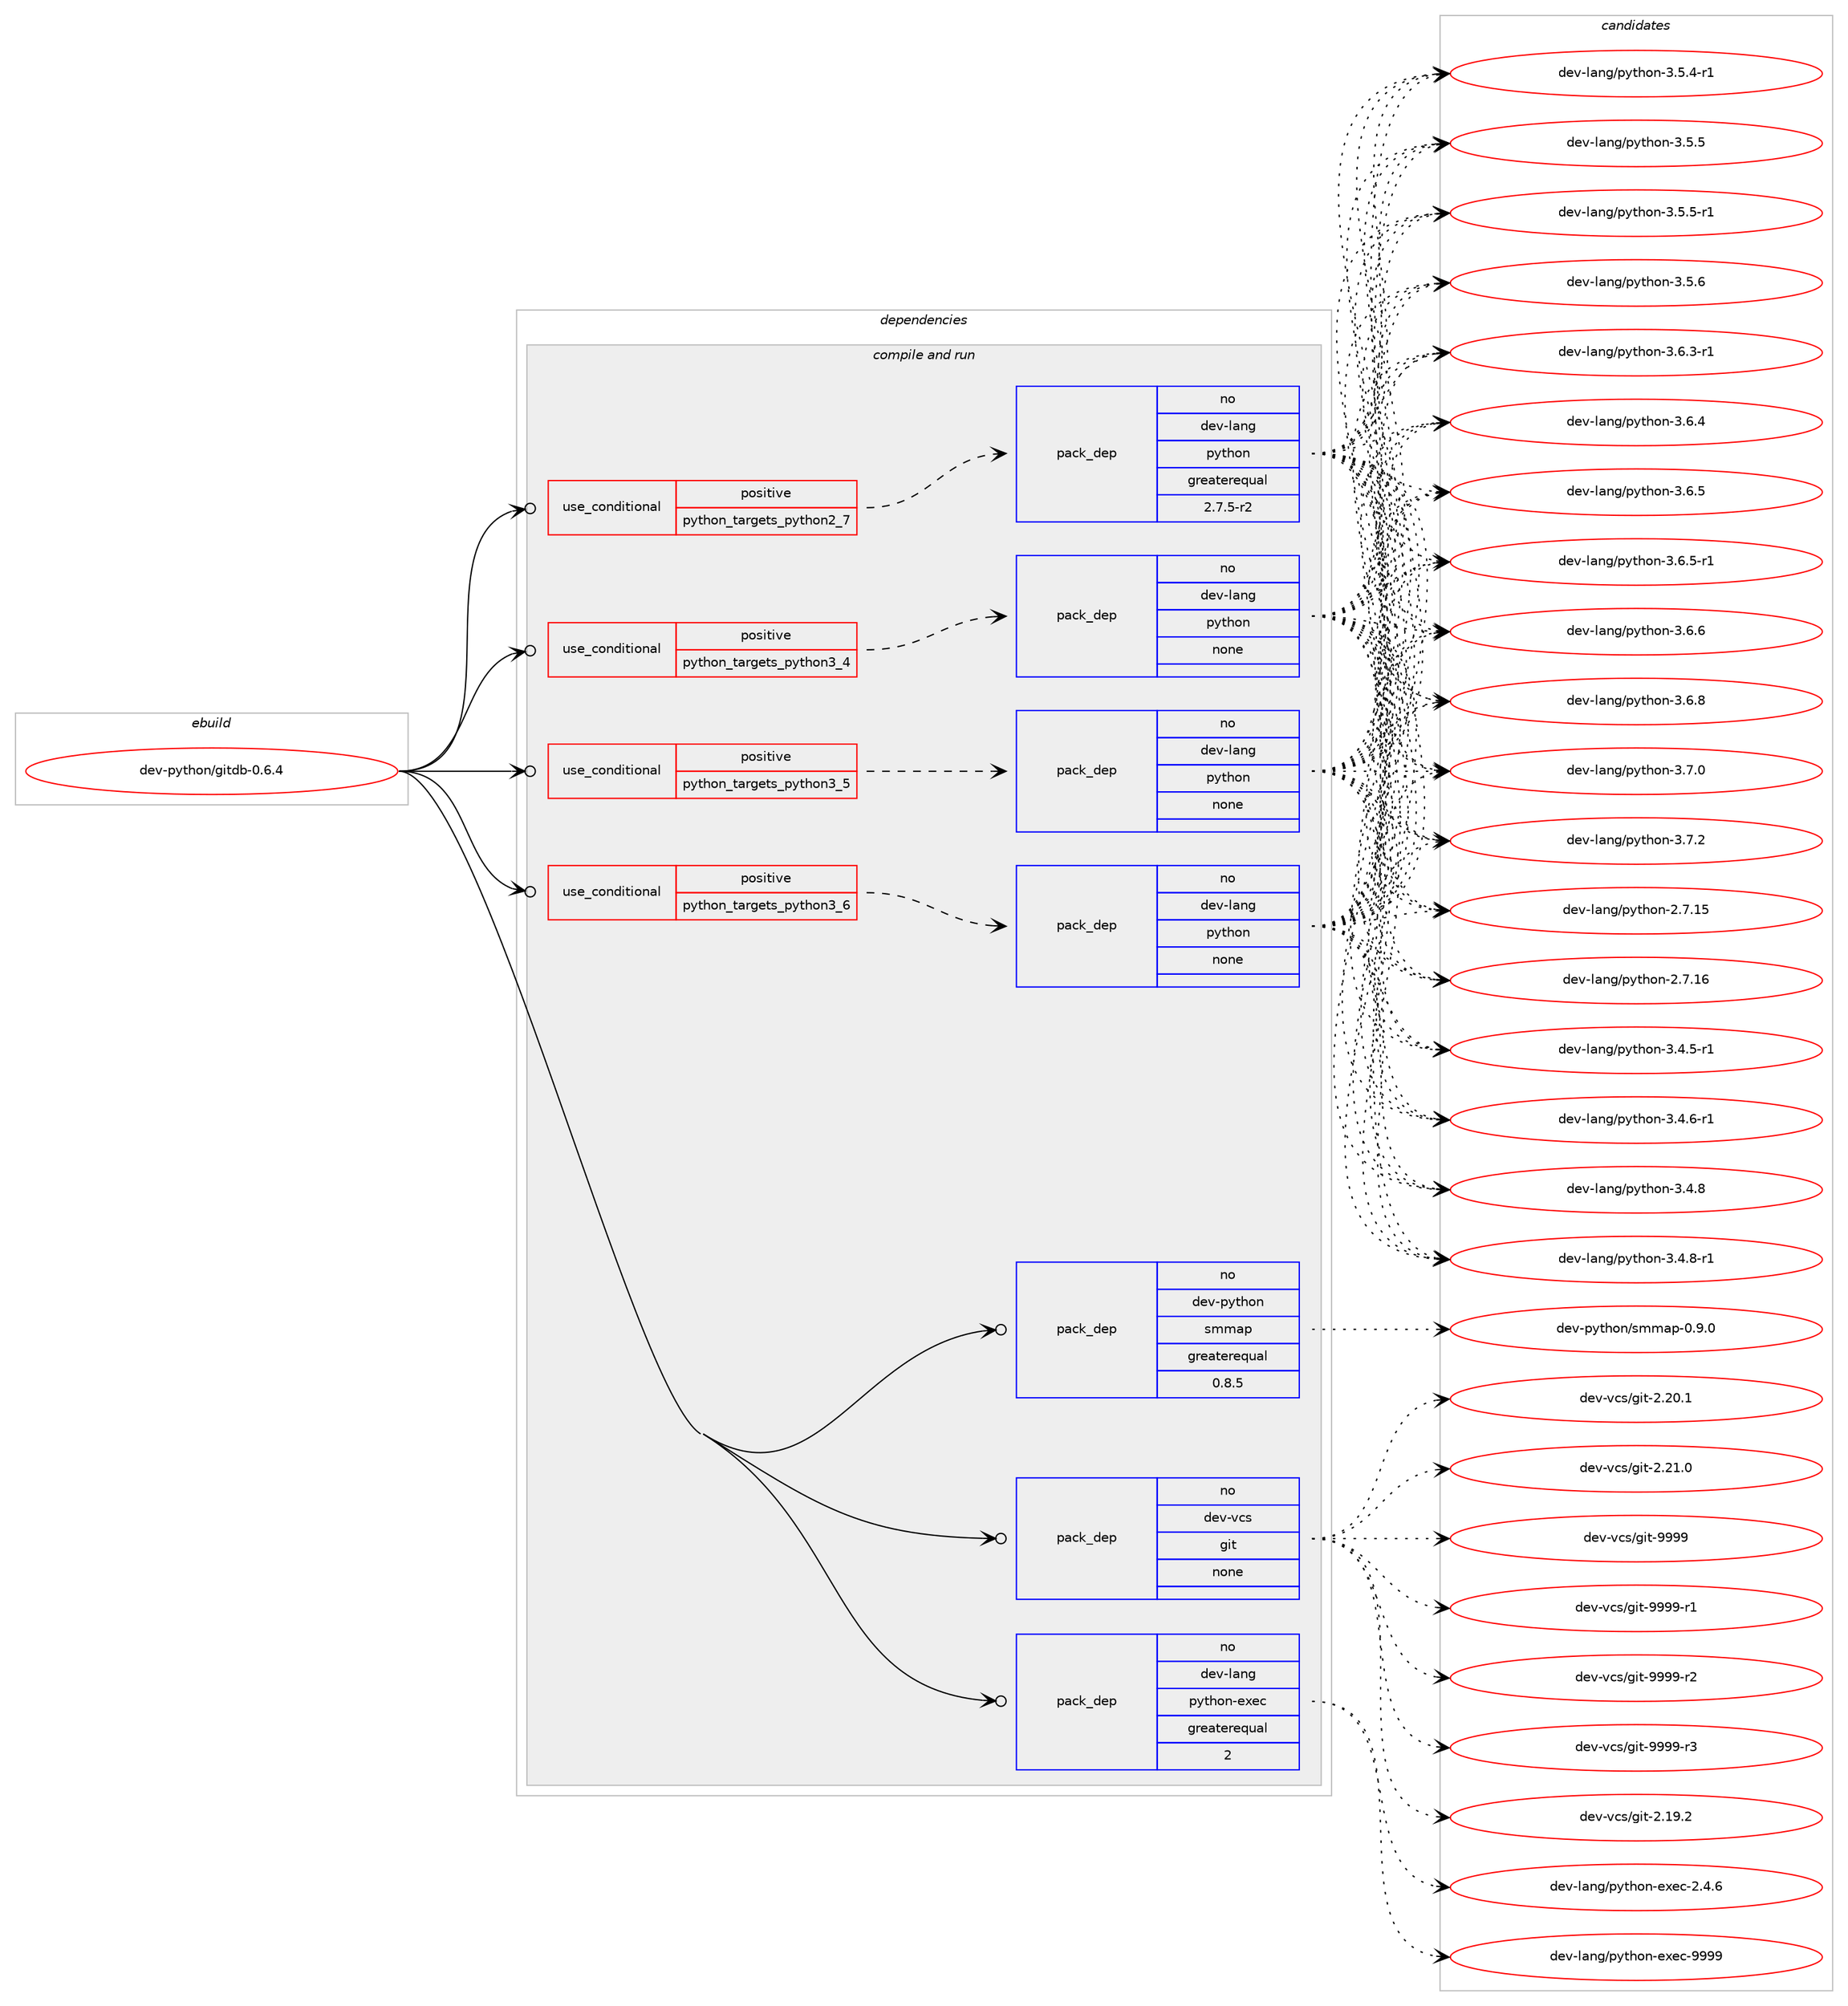 digraph prolog {

# *************
# Graph options
# *************

newrank=true;
concentrate=true;
compound=true;
graph [rankdir=LR,fontname=Helvetica,fontsize=10,ranksep=1.5];#, ranksep=2.5, nodesep=0.2];
edge  [arrowhead=vee];
node  [fontname=Helvetica,fontsize=10];

# **********
# The ebuild
# **********

subgraph cluster_leftcol {
color=gray;
rank=same;
label=<<i>ebuild</i>>;
id [label="dev-python/gitdb-0.6.4", color=red, width=4, href="../dev-python/gitdb-0.6.4.svg"];
}

# ****************
# The dependencies
# ****************

subgraph cluster_midcol {
color=gray;
label=<<i>dependencies</i>>;
subgraph cluster_compile {
fillcolor="#eeeeee";
style=filled;
label=<<i>compile</i>>;
}
subgraph cluster_compileandrun {
fillcolor="#eeeeee";
style=filled;
label=<<i>compile and run</i>>;
subgraph cond374968 {
dependency1411204 [label=<<TABLE BORDER="0" CELLBORDER="1" CELLSPACING="0" CELLPADDING="4"><TR><TD ROWSPAN="3" CELLPADDING="10">use_conditional</TD></TR><TR><TD>positive</TD></TR><TR><TD>python_targets_python2_7</TD></TR></TABLE>>, shape=none, color=red];
subgraph pack1012977 {
dependency1411205 [label=<<TABLE BORDER="0" CELLBORDER="1" CELLSPACING="0" CELLPADDING="4" WIDTH="220"><TR><TD ROWSPAN="6" CELLPADDING="30">pack_dep</TD></TR><TR><TD WIDTH="110">no</TD></TR><TR><TD>dev-lang</TD></TR><TR><TD>python</TD></TR><TR><TD>greaterequal</TD></TR><TR><TD>2.7.5-r2</TD></TR></TABLE>>, shape=none, color=blue];
}
dependency1411204:e -> dependency1411205:w [weight=20,style="dashed",arrowhead="vee"];
}
id:e -> dependency1411204:w [weight=20,style="solid",arrowhead="odotvee"];
subgraph cond374969 {
dependency1411206 [label=<<TABLE BORDER="0" CELLBORDER="1" CELLSPACING="0" CELLPADDING="4"><TR><TD ROWSPAN="3" CELLPADDING="10">use_conditional</TD></TR><TR><TD>positive</TD></TR><TR><TD>python_targets_python3_4</TD></TR></TABLE>>, shape=none, color=red];
subgraph pack1012978 {
dependency1411207 [label=<<TABLE BORDER="0" CELLBORDER="1" CELLSPACING="0" CELLPADDING="4" WIDTH="220"><TR><TD ROWSPAN="6" CELLPADDING="30">pack_dep</TD></TR><TR><TD WIDTH="110">no</TD></TR><TR><TD>dev-lang</TD></TR><TR><TD>python</TD></TR><TR><TD>none</TD></TR><TR><TD></TD></TR></TABLE>>, shape=none, color=blue];
}
dependency1411206:e -> dependency1411207:w [weight=20,style="dashed",arrowhead="vee"];
}
id:e -> dependency1411206:w [weight=20,style="solid",arrowhead="odotvee"];
subgraph cond374970 {
dependency1411208 [label=<<TABLE BORDER="0" CELLBORDER="1" CELLSPACING="0" CELLPADDING="4"><TR><TD ROWSPAN="3" CELLPADDING="10">use_conditional</TD></TR><TR><TD>positive</TD></TR><TR><TD>python_targets_python3_5</TD></TR></TABLE>>, shape=none, color=red];
subgraph pack1012979 {
dependency1411209 [label=<<TABLE BORDER="0" CELLBORDER="1" CELLSPACING="0" CELLPADDING="4" WIDTH="220"><TR><TD ROWSPAN="6" CELLPADDING="30">pack_dep</TD></TR><TR><TD WIDTH="110">no</TD></TR><TR><TD>dev-lang</TD></TR><TR><TD>python</TD></TR><TR><TD>none</TD></TR><TR><TD></TD></TR></TABLE>>, shape=none, color=blue];
}
dependency1411208:e -> dependency1411209:w [weight=20,style="dashed",arrowhead="vee"];
}
id:e -> dependency1411208:w [weight=20,style="solid",arrowhead="odotvee"];
subgraph cond374971 {
dependency1411210 [label=<<TABLE BORDER="0" CELLBORDER="1" CELLSPACING="0" CELLPADDING="4"><TR><TD ROWSPAN="3" CELLPADDING="10">use_conditional</TD></TR><TR><TD>positive</TD></TR><TR><TD>python_targets_python3_6</TD></TR></TABLE>>, shape=none, color=red];
subgraph pack1012980 {
dependency1411211 [label=<<TABLE BORDER="0" CELLBORDER="1" CELLSPACING="0" CELLPADDING="4" WIDTH="220"><TR><TD ROWSPAN="6" CELLPADDING="30">pack_dep</TD></TR><TR><TD WIDTH="110">no</TD></TR><TR><TD>dev-lang</TD></TR><TR><TD>python</TD></TR><TR><TD>none</TD></TR><TR><TD></TD></TR></TABLE>>, shape=none, color=blue];
}
dependency1411210:e -> dependency1411211:w [weight=20,style="dashed",arrowhead="vee"];
}
id:e -> dependency1411210:w [weight=20,style="solid",arrowhead="odotvee"];
subgraph pack1012981 {
dependency1411212 [label=<<TABLE BORDER="0" CELLBORDER="1" CELLSPACING="0" CELLPADDING="4" WIDTH="220"><TR><TD ROWSPAN="6" CELLPADDING="30">pack_dep</TD></TR><TR><TD WIDTH="110">no</TD></TR><TR><TD>dev-lang</TD></TR><TR><TD>python-exec</TD></TR><TR><TD>greaterequal</TD></TR><TR><TD>2</TD></TR></TABLE>>, shape=none, color=blue];
}
id:e -> dependency1411212:w [weight=20,style="solid",arrowhead="odotvee"];
subgraph pack1012982 {
dependency1411213 [label=<<TABLE BORDER="0" CELLBORDER="1" CELLSPACING="0" CELLPADDING="4" WIDTH="220"><TR><TD ROWSPAN="6" CELLPADDING="30">pack_dep</TD></TR><TR><TD WIDTH="110">no</TD></TR><TR><TD>dev-python</TD></TR><TR><TD>smmap</TD></TR><TR><TD>greaterequal</TD></TR><TR><TD>0.8.5</TD></TR></TABLE>>, shape=none, color=blue];
}
id:e -> dependency1411213:w [weight=20,style="solid",arrowhead="odotvee"];
subgraph pack1012983 {
dependency1411214 [label=<<TABLE BORDER="0" CELLBORDER="1" CELLSPACING="0" CELLPADDING="4" WIDTH="220"><TR><TD ROWSPAN="6" CELLPADDING="30">pack_dep</TD></TR><TR><TD WIDTH="110">no</TD></TR><TR><TD>dev-vcs</TD></TR><TR><TD>git</TD></TR><TR><TD>none</TD></TR><TR><TD></TD></TR></TABLE>>, shape=none, color=blue];
}
id:e -> dependency1411214:w [weight=20,style="solid",arrowhead="odotvee"];
}
subgraph cluster_run {
fillcolor="#eeeeee";
style=filled;
label=<<i>run</i>>;
}
}

# **************
# The candidates
# **************

subgraph cluster_choices {
rank=same;
color=gray;
label=<<i>candidates</i>>;

subgraph choice1012977 {
color=black;
nodesep=1;
choice10010111845108971101034711212111610411111045504655464953 [label="dev-lang/python-2.7.15", color=red, width=4,href="../dev-lang/python-2.7.15.svg"];
choice10010111845108971101034711212111610411111045504655464954 [label="dev-lang/python-2.7.16", color=red, width=4,href="../dev-lang/python-2.7.16.svg"];
choice1001011184510897110103471121211161041111104551465246534511449 [label="dev-lang/python-3.4.5-r1", color=red, width=4,href="../dev-lang/python-3.4.5-r1.svg"];
choice1001011184510897110103471121211161041111104551465246544511449 [label="dev-lang/python-3.4.6-r1", color=red, width=4,href="../dev-lang/python-3.4.6-r1.svg"];
choice100101118451089711010347112121116104111110455146524656 [label="dev-lang/python-3.4.8", color=red, width=4,href="../dev-lang/python-3.4.8.svg"];
choice1001011184510897110103471121211161041111104551465246564511449 [label="dev-lang/python-3.4.8-r1", color=red, width=4,href="../dev-lang/python-3.4.8-r1.svg"];
choice1001011184510897110103471121211161041111104551465346524511449 [label="dev-lang/python-3.5.4-r1", color=red, width=4,href="../dev-lang/python-3.5.4-r1.svg"];
choice100101118451089711010347112121116104111110455146534653 [label="dev-lang/python-3.5.5", color=red, width=4,href="../dev-lang/python-3.5.5.svg"];
choice1001011184510897110103471121211161041111104551465346534511449 [label="dev-lang/python-3.5.5-r1", color=red, width=4,href="../dev-lang/python-3.5.5-r1.svg"];
choice100101118451089711010347112121116104111110455146534654 [label="dev-lang/python-3.5.6", color=red, width=4,href="../dev-lang/python-3.5.6.svg"];
choice1001011184510897110103471121211161041111104551465446514511449 [label="dev-lang/python-3.6.3-r1", color=red, width=4,href="../dev-lang/python-3.6.3-r1.svg"];
choice100101118451089711010347112121116104111110455146544652 [label="dev-lang/python-3.6.4", color=red, width=4,href="../dev-lang/python-3.6.4.svg"];
choice100101118451089711010347112121116104111110455146544653 [label="dev-lang/python-3.6.5", color=red, width=4,href="../dev-lang/python-3.6.5.svg"];
choice1001011184510897110103471121211161041111104551465446534511449 [label="dev-lang/python-3.6.5-r1", color=red, width=4,href="../dev-lang/python-3.6.5-r1.svg"];
choice100101118451089711010347112121116104111110455146544654 [label="dev-lang/python-3.6.6", color=red, width=4,href="../dev-lang/python-3.6.6.svg"];
choice100101118451089711010347112121116104111110455146544656 [label="dev-lang/python-3.6.8", color=red, width=4,href="../dev-lang/python-3.6.8.svg"];
choice100101118451089711010347112121116104111110455146554648 [label="dev-lang/python-3.7.0", color=red, width=4,href="../dev-lang/python-3.7.0.svg"];
choice100101118451089711010347112121116104111110455146554650 [label="dev-lang/python-3.7.2", color=red, width=4,href="../dev-lang/python-3.7.2.svg"];
dependency1411205:e -> choice10010111845108971101034711212111610411111045504655464953:w [style=dotted,weight="100"];
dependency1411205:e -> choice10010111845108971101034711212111610411111045504655464954:w [style=dotted,weight="100"];
dependency1411205:e -> choice1001011184510897110103471121211161041111104551465246534511449:w [style=dotted,weight="100"];
dependency1411205:e -> choice1001011184510897110103471121211161041111104551465246544511449:w [style=dotted,weight="100"];
dependency1411205:e -> choice100101118451089711010347112121116104111110455146524656:w [style=dotted,weight="100"];
dependency1411205:e -> choice1001011184510897110103471121211161041111104551465246564511449:w [style=dotted,weight="100"];
dependency1411205:e -> choice1001011184510897110103471121211161041111104551465346524511449:w [style=dotted,weight="100"];
dependency1411205:e -> choice100101118451089711010347112121116104111110455146534653:w [style=dotted,weight="100"];
dependency1411205:e -> choice1001011184510897110103471121211161041111104551465346534511449:w [style=dotted,weight="100"];
dependency1411205:e -> choice100101118451089711010347112121116104111110455146534654:w [style=dotted,weight="100"];
dependency1411205:e -> choice1001011184510897110103471121211161041111104551465446514511449:w [style=dotted,weight="100"];
dependency1411205:e -> choice100101118451089711010347112121116104111110455146544652:w [style=dotted,weight="100"];
dependency1411205:e -> choice100101118451089711010347112121116104111110455146544653:w [style=dotted,weight="100"];
dependency1411205:e -> choice1001011184510897110103471121211161041111104551465446534511449:w [style=dotted,weight="100"];
dependency1411205:e -> choice100101118451089711010347112121116104111110455146544654:w [style=dotted,weight="100"];
dependency1411205:e -> choice100101118451089711010347112121116104111110455146544656:w [style=dotted,weight="100"];
dependency1411205:e -> choice100101118451089711010347112121116104111110455146554648:w [style=dotted,weight="100"];
dependency1411205:e -> choice100101118451089711010347112121116104111110455146554650:w [style=dotted,weight="100"];
}
subgraph choice1012978 {
color=black;
nodesep=1;
choice10010111845108971101034711212111610411111045504655464953 [label="dev-lang/python-2.7.15", color=red, width=4,href="../dev-lang/python-2.7.15.svg"];
choice10010111845108971101034711212111610411111045504655464954 [label="dev-lang/python-2.7.16", color=red, width=4,href="../dev-lang/python-2.7.16.svg"];
choice1001011184510897110103471121211161041111104551465246534511449 [label="dev-lang/python-3.4.5-r1", color=red, width=4,href="../dev-lang/python-3.4.5-r1.svg"];
choice1001011184510897110103471121211161041111104551465246544511449 [label="dev-lang/python-3.4.6-r1", color=red, width=4,href="../dev-lang/python-3.4.6-r1.svg"];
choice100101118451089711010347112121116104111110455146524656 [label="dev-lang/python-3.4.8", color=red, width=4,href="../dev-lang/python-3.4.8.svg"];
choice1001011184510897110103471121211161041111104551465246564511449 [label="dev-lang/python-3.4.8-r1", color=red, width=4,href="../dev-lang/python-3.4.8-r1.svg"];
choice1001011184510897110103471121211161041111104551465346524511449 [label="dev-lang/python-3.5.4-r1", color=red, width=4,href="../dev-lang/python-3.5.4-r1.svg"];
choice100101118451089711010347112121116104111110455146534653 [label="dev-lang/python-3.5.5", color=red, width=4,href="../dev-lang/python-3.5.5.svg"];
choice1001011184510897110103471121211161041111104551465346534511449 [label="dev-lang/python-3.5.5-r1", color=red, width=4,href="../dev-lang/python-3.5.5-r1.svg"];
choice100101118451089711010347112121116104111110455146534654 [label="dev-lang/python-3.5.6", color=red, width=4,href="../dev-lang/python-3.5.6.svg"];
choice1001011184510897110103471121211161041111104551465446514511449 [label="dev-lang/python-3.6.3-r1", color=red, width=4,href="../dev-lang/python-3.6.3-r1.svg"];
choice100101118451089711010347112121116104111110455146544652 [label="dev-lang/python-3.6.4", color=red, width=4,href="../dev-lang/python-3.6.4.svg"];
choice100101118451089711010347112121116104111110455146544653 [label="dev-lang/python-3.6.5", color=red, width=4,href="../dev-lang/python-3.6.5.svg"];
choice1001011184510897110103471121211161041111104551465446534511449 [label="dev-lang/python-3.6.5-r1", color=red, width=4,href="../dev-lang/python-3.6.5-r1.svg"];
choice100101118451089711010347112121116104111110455146544654 [label="dev-lang/python-3.6.6", color=red, width=4,href="../dev-lang/python-3.6.6.svg"];
choice100101118451089711010347112121116104111110455146544656 [label="dev-lang/python-3.6.8", color=red, width=4,href="../dev-lang/python-3.6.8.svg"];
choice100101118451089711010347112121116104111110455146554648 [label="dev-lang/python-3.7.0", color=red, width=4,href="../dev-lang/python-3.7.0.svg"];
choice100101118451089711010347112121116104111110455146554650 [label="dev-lang/python-3.7.2", color=red, width=4,href="../dev-lang/python-3.7.2.svg"];
dependency1411207:e -> choice10010111845108971101034711212111610411111045504655464953:w [style=dotted,weight="100"];
dependency1411207:e -> choice10010111845108971101034711212111610411111045504655464954:w [style=dotted,weight="100"];
dependency1411207:e -> choice1001011184510897110103471121211161041111104551465246534511449:w [style=dotted,weight="100"];
dependency1411207:e -> choice1001011184510897110103471121211161041111104551465246544511449:w [style=dotted,weight="100"];
dependency1411207:e -> choice100101118451089711010347112121116104111110455146524656:w [style=dotted,weight="100"];
dependency1411207:e -> choice1001011184510897110103471121211161041111104551465246564511449:w [style=dotted,weight="100"];
dependency1411207:e -> choice1001011184510897110103471121211161041111104551465346524511449:w [style=dotted,weight="100"];
dependency1411207:e -> choice100101118451089711010347112121116104111110455146534653:w [style=dotted,weight="100"];
dependency1411207:e -> choice1001011184510897110103471121211161041111104551465346534511449:w [style=dotted,weight="100"];
dependency1411207:e -> choice100101118451089711010347112121116104111110455146534654:w [style=dotted,weight="100"];
dependency1411207:e -> choice1001011184510897110103471121211161041111104551465446514511449:w [style=dotted,weight="100"];
dependency1411207:e -> choice100101118451089711010347112121116104111110455146544652:w [style=dotted,weight="100"];
dependency1411207:e -> choice100101118451089711010347112121116104111110455146544653:w [style=dotted,weight="100"];
dependency1411207:e -> choice1001011184510897110103471121211161041111104551465446534511449:w [style=dotted,weight="100"];
dependency1411207:e -> choice100101118451089711010347112121116104111110455146544654:w [style=dotted,weight="100"];
dependency1411207:e -> choice100101118451089711010347112121116104111110455146544656:w [style=dotted,weight="100"];
dependency1411207:e -> choice100101118451089711010347112121116104111110455146554648:w [style=dotted,weight="100"];
dependency1411207:e -> choice100101118451089711010347112121116104111110455146554650:w [style=dotted,weight="100"];
}
subgraph choice1012979 {
color=black;
nodesep=1;
choice10010111845108971101034711212111610411111045504655464953 [label="dev-lang/python-2.7.15", color=red, width=4,href="../dev-lang/python-2.7.15.svg"];
choice10010111845108971101034711212111610411111045504655464954 [label="dev-lang/python-2.7.16", color=red, width=4,href="../dev-lang/python-2.7.16.svg"];
choice1001011184510897110103471121211161041111104551465246534511449 [label="dev-lang/python-3.4.5-r1", color=red, width=4,href="../dev-lang/python-3.4.5-r1.svg"];
choice1001011184510897110103471121211161041111104551465246544511449 [label="dev-lang/python-3.4.6-r1", color=red, width=4,href="../dev-lang/python-3.4.6-r1.svg"];
choice100101118451089711010347112121116104111110455146524656 [label="dev-lang/python-3.4.8", color=red, width=4,href="../dev-lang/python-3.4.8.svg"];
choice1001011184510897110103471121211161041111104551465246564511449 [label="dev-lang/python-3.4.8-r1", color=red, width=4,href="../dev-lang/python-3.4.8-r1.svg"];
choice1001011184510897110103471121211161041111104551465346524511449 [label="dev-lang/python-3.5.4-r1", color=red, width=4,href="../dev-lang/python-3.5.4-r1.svg"];
choice100101118451089711010347112121116104111110455146534653 [label="dev-lang/python-3.5.5", color=red, width=4,href="../dev-lang/python-3.5.5.svg"];
choice1001011184510897110103471121211161041111104551465346534511449 [label="dev-lang/python-3.5.5-r1", color=red, width=4,href="../dev-lang/python-3.5.5-r1.svg"];
choice100101118451089711010347112121116104111110455146534654 [label="dev-lang/python-3.5.6", color=red, width=4,href="../dev-lang/python-3.5.6.svg"];
choice1001011184510897110103471121211161041111104551465446514511449 [label="dev-lang/python-3.6.3-r1", color=red, width=4,href="../dev-lang/python-3.6.3-r1.svg"];
choice100101118451089711010347112121116104111110455146544652 [label="dev-lang/python-3.6.4", color=red, width=4,href="../dev-lang/python-3.6.4.svg"];
choice100101118451089711010347112121116104111110455146544653 [label="dev-lang/python-3.6.5", color=red, width=4,href="../dev-lang/python-3.6.5.svg"];
choice1001011184510897110103471121211161041111104551465446534511449 [label="dev-lang/python-3.6.5-r1", color=red, width=4,href="../dev-lang/python-3.6.5-r1.svg"];
choice100101118451089711010347112121116104111110455146544654 [label="dev-lang/python-3.6.6", color=red, width=4,href="../dev-lang/python-3.6.6.svg"];
choice100101118451089711010347112121116104111110455146544656 [label="dev-lang/python-3.6.8", color=red, width=4,href="../dev-lang/python-3.6.8.svg"];
choice100101118451089711010347112121116104111110455146554648 [label="dev-lang/python-3.7.0", color=red, width=4,href="../dev-lang/python-3.7.0.svg"];
choice100101118451089711010347112121116104111110455146554650 [label="dev-lang/python-3.7.2", color=red, width=4,href="../dev-lang/python-3.7.2.svg"];
dependency1411209:e -> choice10010111845108971101034711212111610411111045504655464953:w [style=dotted,weight="100"];
dependency1411209:e -> choice10010111845108971101034711212111610411111045504655464954:w [style=dotted,weight="100"];
dependency1411209:e -> choice1001011184510897110103471121211161041111104551465246534511449:w [style=dotted,weight="100"];
dependency1411209:e -> choice1001011184510897110103471121211161041111104551465246544511449:w [style=dotted,weight="100"];
dependency1411209:e -> choice100101118451089711010347112121116104111110455146524656:w [style=dotted,weight="100"];
dependency1411209:e -> choice1001011184510897110103471121211161041111104551465246564511449:w [style=dotted,weight="100"];
dependency1411209:e -> choice1001011184510897110103471121211161041111104551465346524511449:w [style=dotted,weight="100"];
dependency1411209:e -> choice100101118451089711010347112121116104111110455146534653:w [style=dotted,weight="100"];
dependency1411209:e -> choice1001011184510897110103471121211161041111104551465346534511449:w [style=dotted,weight="100"];
dependency1411209:e -> choice100101118451089711010347112121116104111110455146534654:w [style=dotted,weight="100"];
dependency1411209:e -> choice1001011184510897110103471121211161041111104551465446514511449:w [style=dotted,weight="100"];
dependency1411209:e -> choice100101118451089711010347112121116104111110455146544652:w [style=dotted,weight="100"];
dependency1411209:e -> choice100101118451089711010347112121116104111110455146544653:w [style=dotted,weight="100"];
dependency1411209:e -> choice1001011184510897110103471121211161041111104551465446534511449:w [style=dotted,weight="100"];
dependency1411209:e -> choice100101118451089711010347112121116104111110455146544654:w [style=dotted,weight="100"];
dependency1411209:e -> choice100101118451089711010347112121116104111110455146544656:w [style=dotted,weight="100"];
dependency1411209:e -> choice100101118451089711010347112121116104111110455146554648:w [style=dotted,weight="100"];
dependency1411209:e -> choice100101118451089711010347112121116104111110455146554650:w [style=dotted,weight="100"];
}
subgraph choice1012980 {
color=black;
nodesep=1;
choice10010111845108971101034711212111610411111045504655464953 [label="dev-lang/python-2.7.15", color=red, width=4,href="../dev-lang/python-2.7.15.svg"];
choice10010111845108971101034711212111610411111045504655464954 [label="dev-lang/python-2.7.16", color=red, width=4,href="../dev-lang/python-2.7.16.svg"];
choice1001011184510897110103471121211161041111104551465246534511449 [label="dev-lang/python-3.4.5-r1", color=red, width=4,href="../dev-lang/python-3.4.5-r1.svg"];
choice1001011184510897110103471121211161041111104551465246544511449 [label="dev-lang/python-3.4.6-r1", color=red, width=4,href="../dev-lang/python-3.4.6-r1.svg"];
choice100101118451089711010347112121116104111110455146524656 [label="dev-lang/python-3.4.8", color=red, width=4,href="../dev-lang/python-3.4.8.svg"];
choice1001011184510897110103471121211161041111104551465246564511449 [label="dev-lang/python-3.4.8-r1", color=red, width=4,href="../dev-lang/python-3.4.8-r1.svg"];
choice1001011184510897110103471121211161041111104551465346524511449 [label="dev-lang/python-3.5.4-r1", color=red, width=4,href="../dev-lang/python-3.5.4-r1.svg"];
choice100101118451089711010347112121116104111110455146534653 [label="dev-lang/python-3.5.5", color=red, width=4,href="../dev-lang/python-3.5.5.svg"];
choice1001011184510897110103471121211161041111104551465346534511449 [label="dev-lang/python-3.5.5-r1", color=red, width=4,href="../dev-lang/python-3.5.5-r1.svg"];
choice100101118451089711010347112121116104111110455146534654 [label="dev-lang/python-3.5.6", color=red, width=4,href="../dev-lang/python-3.5.6.svg"];
choice1001011184510897110103471121211161041111104551465446514511449 [label="dev-lang/python-3.6.3-r1", color=red, width=4,href="../dev-lang/python-3.6.3-r1.svg"];
choice100101118451089711010347112121116104111110455146544652 [label="dev-lang/python-3.6.4", color=red, width=4,href="../dev-lang/python-3.6.4.svg"];
choice100101118451089711010347112121116104111110455146544653 [label="dev-lang/python-3.6.5", color=red, width=4,href="../dev-lang/python-3.6.5.svg"];
choice1001011184510897110103471121211161041111104551465446534511449 [label="dev-lang/python-3.6.5-r1", color=red, width=4,href="../dev-lang/python-3.6.5-r1.svg"];
choice100101118451089711010347112121116104111110455146544654 [label="dev-lang/python-3.6.6", color=red, width=4,href="../dev-lang/python-3.6.6.svg"];
choice100101118451089711010347112121116104111110455146544656 [label="dev-lang/python-3.6.8", color=red, width=4,href="../dev-lang/python-3.6.8.svg"];
choice100101118451089711010347112121116104111110455146554648 [label="dev-lang/python-3.7.0", color=red, width=4,href="../dev-lang/python-3.7.0.svg"];
choice100101118451089711010347112121116104111110455146554650 [label="dev-lang/python-3.7.2", color=red, width=4,href="../dev-lang/python-3.7.2.svg"];
dependency1411211:e -> choice10010111845108971101034711212111610411111045504655464953:w [style=dotted,weight="100"];
dependency1411211:e -> choice10010111845108971101034711212111610411111045504655464954:w [style=dotted,weight="100"];
dependency1411211:e -> choice1001011184510897110103471121211161041111104551465246534511449:w [style=dotted,weight="100"];
dependency1411211:e -> choice1001011184510897110103471121211161041111104551465246544511449:w [style=dotted,weight="100"];
dependency1411211:e -> choice100101118451089711010347112121116104111110455146524656:w [style=dotted,weight="100"];
dependency1411211:e -> choice1001011184510897110103471121211161041111104551465246564511449:w [style=dotted,weight="100"];
dependency1411211:e -> choice1001011184510897110103471121211161041111104551465346524511449:w [style=dotted,weight="100"];
dependency1411211:e -> choice100101118451089711010347112121116104111110455146534653:w [style=dotted,weight="100"];
dependency1411211:e -> choice1001011184510897110103471121211161041111104551465346534511449:w [style=dotted,weight="100"];
dependency1411211:e -> choice100101118451089711010347112121116104111110455146534654:w [style=dotted,weight="100"];
dependency1411211:e -> choice1001011184510897110103471121211161041111104551465446514511449:w [style=dotted,weight="100"];
dependency1411211:e -> choice100101118451089711010347112121116104111110455146544652:w [style=dotted,weight="100"];
dependency1411211:e -> choice100101118451089711010347112121116104111110455146544653:w [style=dotted,weight="100"];
dependency1411211:e -> choice1001011184510897110103471121211161041111104551465446534511449:w [style=dotted,weight="100"];
dependency1411211:e -> choice100101118451089711010347112121116104111110455146544654:w [style=dotted,weight="100"];
dependency1411211:e -> choice100101118451089711010347112121116104111110455146544656:w [style=dotted,weight="100"];
dependency1411211:e -> choice100101118451089711010347112121116104111110455146554648:w [style=dotted,weight="100"];
dependency1411211:e -> choice100101118451089711010347112121116104111110455146554650:w [style=dotted,weight="100"];
}
subgraph choice1012981 {
color=black;
nodesep=1;
choice1001011184510897110103471121211161041111104510112010199455046524654 [label="dev-lang/python-exec-2.4.6", color=red, width=4,href="../dev-lang/python-exec-2.4.6.svg"];
choice10010111845108971101034711212111610411111045101120101994557575757 [label="dev-lang/python-exec-9999", color=red, width=4,href="../dev-lang/python-exec-9999.svg"];
dependency1411212:e -> choice1001011184510897110103471121211161041111104510112010199455046524654:w [style=dotted,weight="100"];
dependency1411212:e -> choice10010111845108971101034711212111610411111045101120101994557575757:w [style=dotted,weight="100"];
}
subgraph choice1012982 {
color=black;
nodesep=1;
choice100101118451121211161041111104711510910997112454846574648 [label="dev-python/smmap-0.9.0", color=red, width=4,href="../dev-python/smmap-0.9.0.svg"];
dependency1411213:e -> choice100101118451121211161041111104711510910997112454846574648:w [style=dotted,weight="100"];
}
subgraph choice1012983 {
color=black;
nodesep=1;
choice10010111845118991154710310511645504649574650 [label="dev-vcs/git-2.19.2", color=red, width=4,href="../dev-vcs/git-2.19.2.svg"];
choice10010111845118991154710310511645504650484649 [label="dev-vcs/git-2.20.1", color=red, width=4,href="../dev-vcs/git-2.20.1.svg"];
choice10010111845118991154710310511645504650494648 [label="dev-vcs/git-2.21.0", color=red, width=4,href="../dev-vcs/git-2.21.0.svg"];
choice1001011184511899115471031051164557575757 [label="dev-vcs/git-9999", color=red, width=4,href="../dev-vcs/git-9999.svg"];
choice10010111845118991154710310511645575757574511449 [label="dev-vcs/git-9999-r1", color=red, width=4,href="../dev-vcs/git-9999-r1.svg"];
choice10010111845118991154710310511645575757574511450 [label="dev-vcs/git-9999-r2", color=red, width=4,href="../dev-vcs/git-9999-r2.svg"];
choice10010111845118991154710310511645575757574511451 [label="dev-vcs/git-9999-r3", color=red, width=4,href="../dev-vcs/git-9999-r3.svg"];
dependency1411214:e -> choice10010111845118991154710310511645504649574650:w [style=dotted,weight="100"];
dependency1411214:e -> choice10010111845118991154710310511645504650484649:w [style=dotted,weight="100"];
dependency1411214:e -> choice10010111845118991154710310511645504650494648:w [style=dotted,weight="100"];
dependency1411214:e -> choice1001011184511899115471031051164557575757:w [style=dotted,weight="100"];
dependency1411214:e -> choice10010111845118991154710310511645575757574511449:w [style=dotted,weight="100"];
dependency1411214:e -> choice10010111845118991154710310511645575757574511450:w [style=dotted,weight="100"];
dependency1411214:e -> choice10010111845118991154710310511645575757574511451:w [style=dotted,weight="100"];
}
}

}

